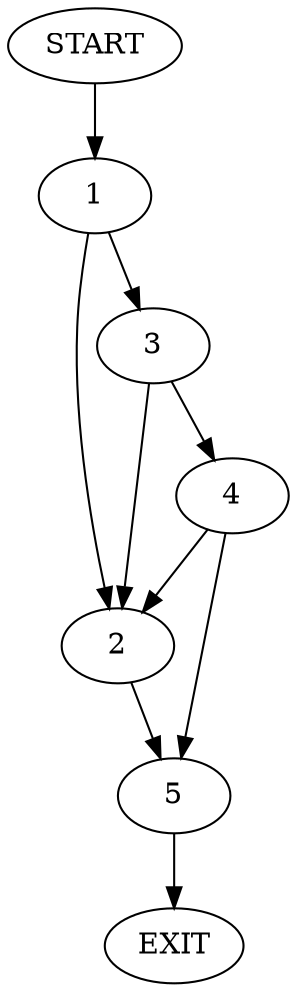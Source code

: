 digraph {
0 [label="START"];
1;
2;
3;
4;
5;
6 [label="EXIT"];
0 -> 1;
1 -> 2;
1 -> 3;
3 -> 4;
3 -> 2;
2 -> 5;
4 -> 2;
4 -> 5;
5 -> 6;
}